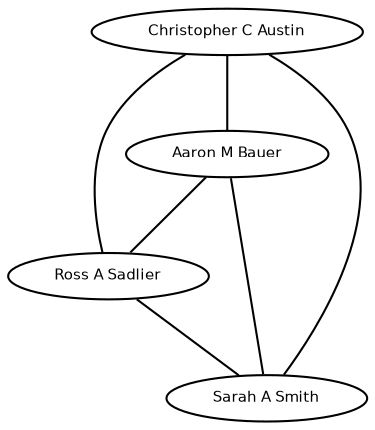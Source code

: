 graph G {
size="3,3";
node [fontsize=7, fontname="Helvetica"];
edge [fontsize=7, fontname="Helvetica"];
node0 [label="Christopher C Austin", width=0.27433100247,height=0.27433100247];
node1 [label="Aaron M Bauer", width=0.27433100247,height=0.27433100247];
node2 [label="Ross A Sadlier", width=0.27433100247,height=0.27433100247];
node3 [label="Sarah A Smith", width=0.27433100247,height=0.27433100247];
node0 -- node1 [label=""];
node0 -- node2 [label=""];
node0 -- node3 [label=""];
node1 -- node2 [label=""];
node1 -- node3 [label=""];
node2 -- node3 [label=""];
}

